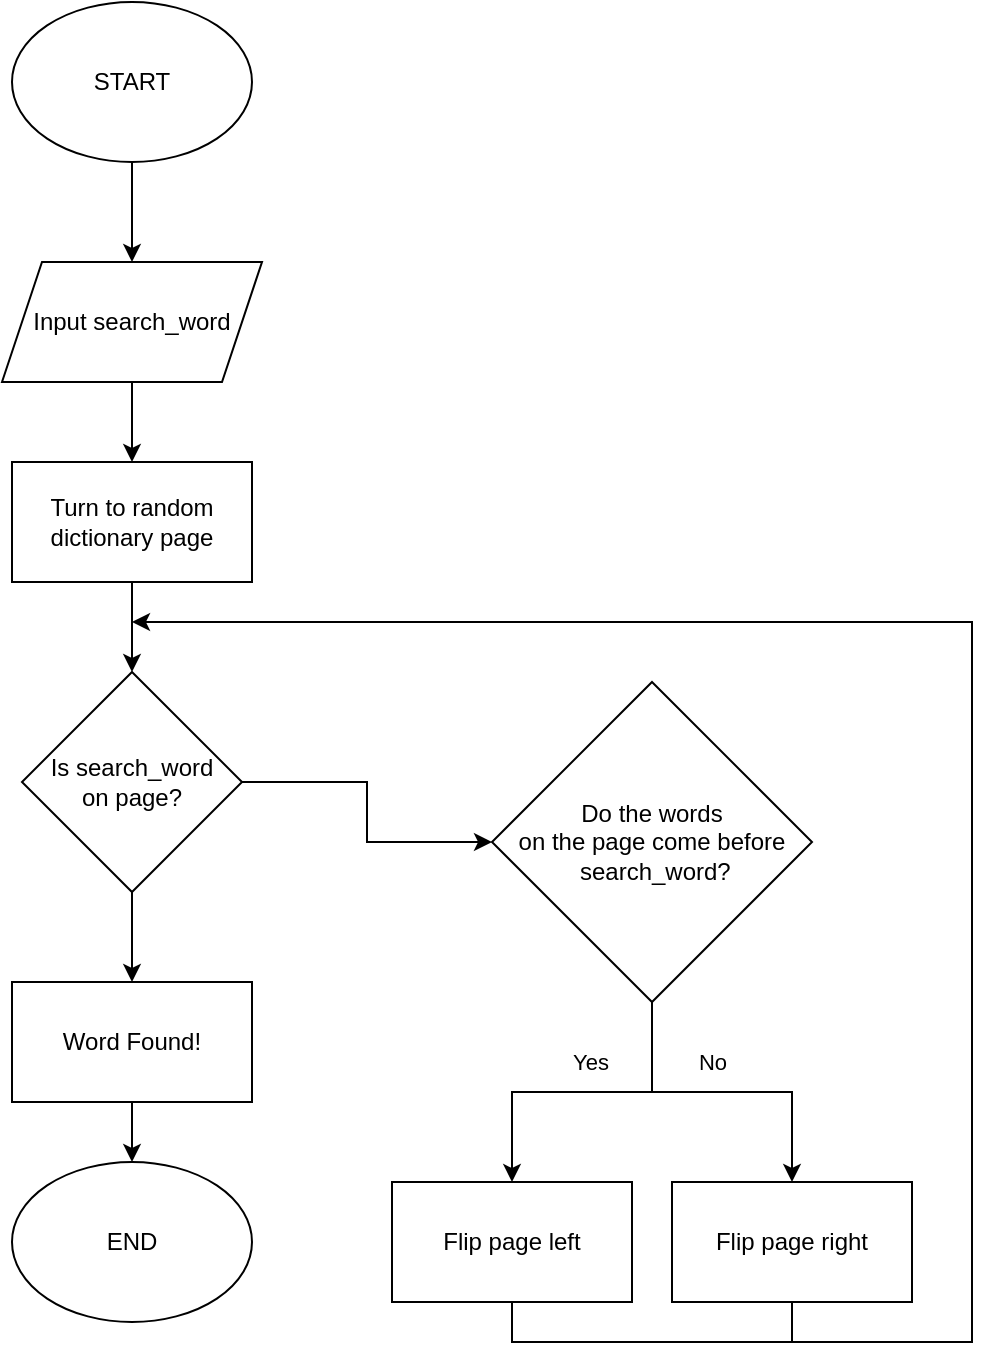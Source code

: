 <mxfile version="28.2.3">
  <diagram name="Page-1" id="k3WtfX2gNcAvrSxi5svy">
    <mxGraphModel dx="734" dy="827" grid="1" gridSize="10" guides="1" tooltips="1" connect="1" arrows="1" fold="1" page="1" pageScale="1" pageWidth="850" pageHeight="1100" math="0" shadow="0">
      <root>
        <mxCell id="0" />
        <mxCell id="1" parent="0" />
        <mxCell id="u5fZSMpgGv7tBmWX_H90-4" style="edgeStyle=orthogonalEdgeStyle;rounded=0;orthogonalLoop=1;jettySize=auto;html=1;exitX=0.5;exitY=1;exitDx=0;exitDy=0;entryX=0.5;entryY=0;entryDx=0;entryDy=0;" edge="1" parent="1" source="u5fZSMpgGv7tBmWX_H90-1" target="u5fZSMpgGv7tBmWX_H90-2">
          <mxGeometry relative="1" as="geometry" />
        </mxCell>
        <mxCell id="u5fZSMpgGv7tBmWX_H90-1" value="START" style="ellipse;whiteSpace=wrap;html=1;" vertex="1" parent="1">
          <mxGeometry x="120" y="60" width="120" height="80" as="geometry" />
        </mxCell>
        <mxCell id="u5fZSMpgGv7tBmWX_H90-5" style="edgeStyle=orthogonalEdgeStyle;rounded=0;orthogonalLoop=1;jettySize=auto;html=1;exitX=0.5;exitY=1;exitDx=0;exitDy=0;entryX=0.5;entryY=0;entryDx=0;entryDy=0;" edge="1" parent="1" source="u5fZSMpgGv7tBmWX_H90-2" target="u5fZSMpgGv7tBmWX_H90-3">
          <mxGeometry relative="1" as="geometry" />
        </mxCell>
        <mxCell id="u5fZSMpgGv7tBmWX_H90-2" value="Input search_word" style="shape=parallelogram;perimeter=parallelogramPerimeter;whiteSpace=wrap;html=1;fixedSize=1;" vertex="1" parent="1">
          <mxGeometry x="115" y="190" width="130" height="60" as="geometry" />
        </mxCell>
        <mxCell id="u5fZSMpgGv7tBmWX_H90-7" style="edgeStyle=orthogonalEdgeStyle;rounded=0;orthogonalLoop=1;jettySize=auto;html=1;exitX=0.5;exitY=1;exitDx=0;exitDy=0;entryX=0.5;entryY=0;entryDx=0;entryDy=0;" edge="1" parent="1" source="u5fZSMpgGv7tBmWX_H90-3" target="u5fZSMpgGv7tBmWX_H90-6">
          <mxGeometry relative="1" as="geometry" />
        </mxCell>
        <mxCell id="u5fZSMpgGv7tBmWX_H90-3" value="Turn to random dictionary page" style="rounded=0;whiteSpace=wrap;html=1;" vertex="1" parent="1">
          <mxGeometry x="120" y="290" width="120" height="60" as="geometry" />
        </mxCell>
        <mxCell id="u5fZSMpgGv7tBmWX_H90-10" style="edgeStyle=orthogonalEdgeStyle;rounded=0;orthogonalLoop=1;jettySize=auto;html=1;exitX=0.5;exitY=1;exitDx=0;exitDy=0;entryX=0.5;entryY=0;entryDx=0;entryDy=0;" edge="1" parent="1" source="u5fZSMpgGv7tBmWX_H90-6" target="u5fZSMpgGv7tBmWX_H90-9">
          <mxGeometry relative="1" as="geometry" />
        </mxCell>
        <mxCell id="u5fZSMpgGv7tBmWX_H90-16" style="edgeStyle=orthogonalEdgeStyle;rounded=0;orthogonalLoop=1;jettySize=auto;html=1;exitX=1;exitY=0.5;exitDx=0;exitDy=0;entryX=0;entryY=0.5;entryDx=0;entryDy=0;" edge="1" parent="1" source="u5fZSMpgGv7tBmWX_H90-6" target="u5fZSMpgGv7tBmWX_H90-13">
          <mxGeometry relative="1" as="geometry" />
        </mxCell>
        <mxCell id="u5fZSMpgGv7tBmWX_H90-6" value="Is search_word&lt;br&gt;on page?" style="rhombus;whiteSpace=wrap;html=1;" vertex="1" parent="1">
          <mxGeometry x="125" y="395" width="110" height="110" as="geometry" />
        </mxCell>
        <mxCell id="u5fZSMpgGv7tBmWX_H90-8" value="END" style="ellipse;whiteSpace=wrap;html=1;" vertex="1" parent="1">
          <mxGeometry x="120" y="640" width="120" height="80" as="geometry" />
        </mxCell>
        <mxCell id="u5fZSMpgGv7tBmWX_H90-11" style="edgeStyle=orthogonalEdgeStyle;rounded=0;orthogonalLoop=1;jettySize=auto;html=1;exitX=0.5;exitY=1;exitDx=0;exitDy=0;entryX=0.5;entryY=0;entryDx=0;entryDy=0;" edge="1" parent="1" source="u5fZSMpgGv7tBmWX_H90-9" target="u5fZSMpgGv7tBmWX_H90-8">
          <mxGeometry relative="1" as="geometry" />
        </mxCell>
        <mxCell id="u5fZSMpgGv7tBmWX_H90-9" value="Word Found!" style="rounded=0;whiteSpace=wrap;html=1;" vertex="1" parent="1">
          <mxGeometry x="120" y="550" width="120" height="60" as="geometry" />
        </mxCell>
        <mxCell id="u5fZSMpgGv7tBmWX_H90-17" style="edgeStyle=orthogonalEdgeStyle;rounded=0;orthogonalLoop=1;jettySize=auto;html=1;exitX=0.5;exitY=1;exitDx=0;exitDy=0;entryX=0.5;entryY=0;entryDx=0;entryDy=0;" edge="1" parent="1" source="u5fZSMpgGv7tBmWX_H90-13" target="u5fZSMpgGv7tBmWX_H90-14">
          <mxGeometry relative="1" as="geometry" />
        </mxCell>
        <mxCell id="u5fZSMpgGv7tBmWX_H90-21" value="Yes" style="edgeLabel;html=1;align=center;verticalAlign=middle;resizable=0;points=[];" vertex="1" connectable="0" parent="u5fZSMpgGv7tBmWX_H90-17">
          <mxGeometry x="-0.053" y="3" relative="1" as="geometry">
            <mxPoint y="-18" as="offset" />
          </mxGeometry>
        </mxCell>
        <mxCell id="u5fZSMpgGv7tBmWX_H90-18" style="edgeStyle=orthogonalEdgeStyle;rounded=0;orthogonalLoop=1;jettySize=auto;html=1;exitX=0.5;exitY=1;exitDx=0;exitDy=0;entryX=0.5;entryY=0;entryDx=0;entryDy=0;" edge="1" parent="1" source="u5fZSMpgGv7tBmWX_H90-13" target="u5fZSMpgGv7tBmWX_H90-15">
          <mxGeometry relative="1" as="geometry" />
        </mxCell>
        <mxCell id="u5fZSMpgGv7tBmWX_H90-22" value="No" style="edgeLabel;html=1;align=center;verticalAlign=middle;resizable=0;points=[];" vertex="1" connectable="0" parent="u5fZSMpgGv7tBmWX_H90-18">
          <mxGeometry x="0.078" y="3" relative="1" as="geometry">
            <mxPoint x="-11" y="-12" as="offset" />
          </mxGeometry>
        </mxCell>
        <mxCell id="u5fZSMpgGv7tBmWX_H90-13" value="Do the words&lt;br&gt;on the page come before&lt;br&gt;&amp;nbsp;search_word?" style="rhombus;whiteSpace=wrap;html=1;" vertex="1" parent="1">
          <mxGeometry x="360" y="400" width="160" height="160" as="geometry" />
        </mxCell>
        <mxCell id="u5fZSMpgGv7tBmWX_H90-19" style="edgeStyle=orthogonalEdgeStyle;rounded=0;orthogonalLoop=1;jettySize=auto;html=1;exitX=0.5;exitY=1;exitDx=0;exitDy=0;entryX=0.5;entryY=1;entryDx=0;entryDy=0;endArrow=none;endFill=0;" edge="1" parent="1" source="u5fZSMpgGv7tBmWX_H90-14" target="u5fZSMpgGv7tBmWX_H90-15">
          <mxGeometry relative="1" as="geometry" />
        </mxCell>
        <mxCell id="u5fZSMpgGv7tBmWX_H90-14" value="Flip page left" style="rounded=0;whiteSpace=wrap;html=1;" vertex="1" parent="1">
          <mxGeometry x="310" y="650" width="120" height="60" as="geometry" />
        </mxCell>
        <mxCell id="u5fZSMpgGv7tBmWX_H90-20" style="edgeStyle=elbowEdgeStyle;rounded=0;orthogonalLoop=1;jettySize=auto;html=1;exitX=0.5;exitY=1;exitDx=0;exitDy=0;" edge="1" parent="1">
          <mxGeometry relative="1" as="geometry">
            <mxPoint x="180" y="370" as="targetPoint" />
            <mxPoint x="510" y="730" as="sourcePoint" />
            <Array as="points">
              <mxPoint x="600" y="570" />
            </Array>
          </mxGeometry>
        </mxCell>
        <mxCell id="u5fZSMpgGv7tBmWX_H90-15" value="Flip page right" style="rounded=0;whiteSpace=wrap;html=1;" vertex="1" parent="1">
          <mxGeometry x="450" y="650" width="120" height="60" as="geometry" />
        </mxCell>
      </root>
    </mxGraphModel>
  </diagram>
</mxfile>
